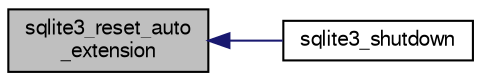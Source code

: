 digraph "sqlite3_reset_auto_extension"
{
  edge [fontname="FreeSans",fontsize="10",labelfontname="FreeSans",labelfontsize="10"];
  node [fontname="FreeSans",fontsize="10",shape=record];
  rankdir="LR";
  Node64436 [label="sqlite3_reset_auto\l_extension",height=0.2,width=0.4,color="black", fillcolor="grey75", style="filled", fontcolor="black"];
  Node64436 -> Node64437 [dir="back",color="midnightblue",fontsize="10",style="solid",fontname="FreeSans"];
  Node64437 [label="sqlite3_shutdown",height=0.2,width=0.4,color="black", fillcolor="white", style="filled",URL="$sqlite3_8h.html#aeaf9947fe863ba3d3aca061475e3af2e"];
}
